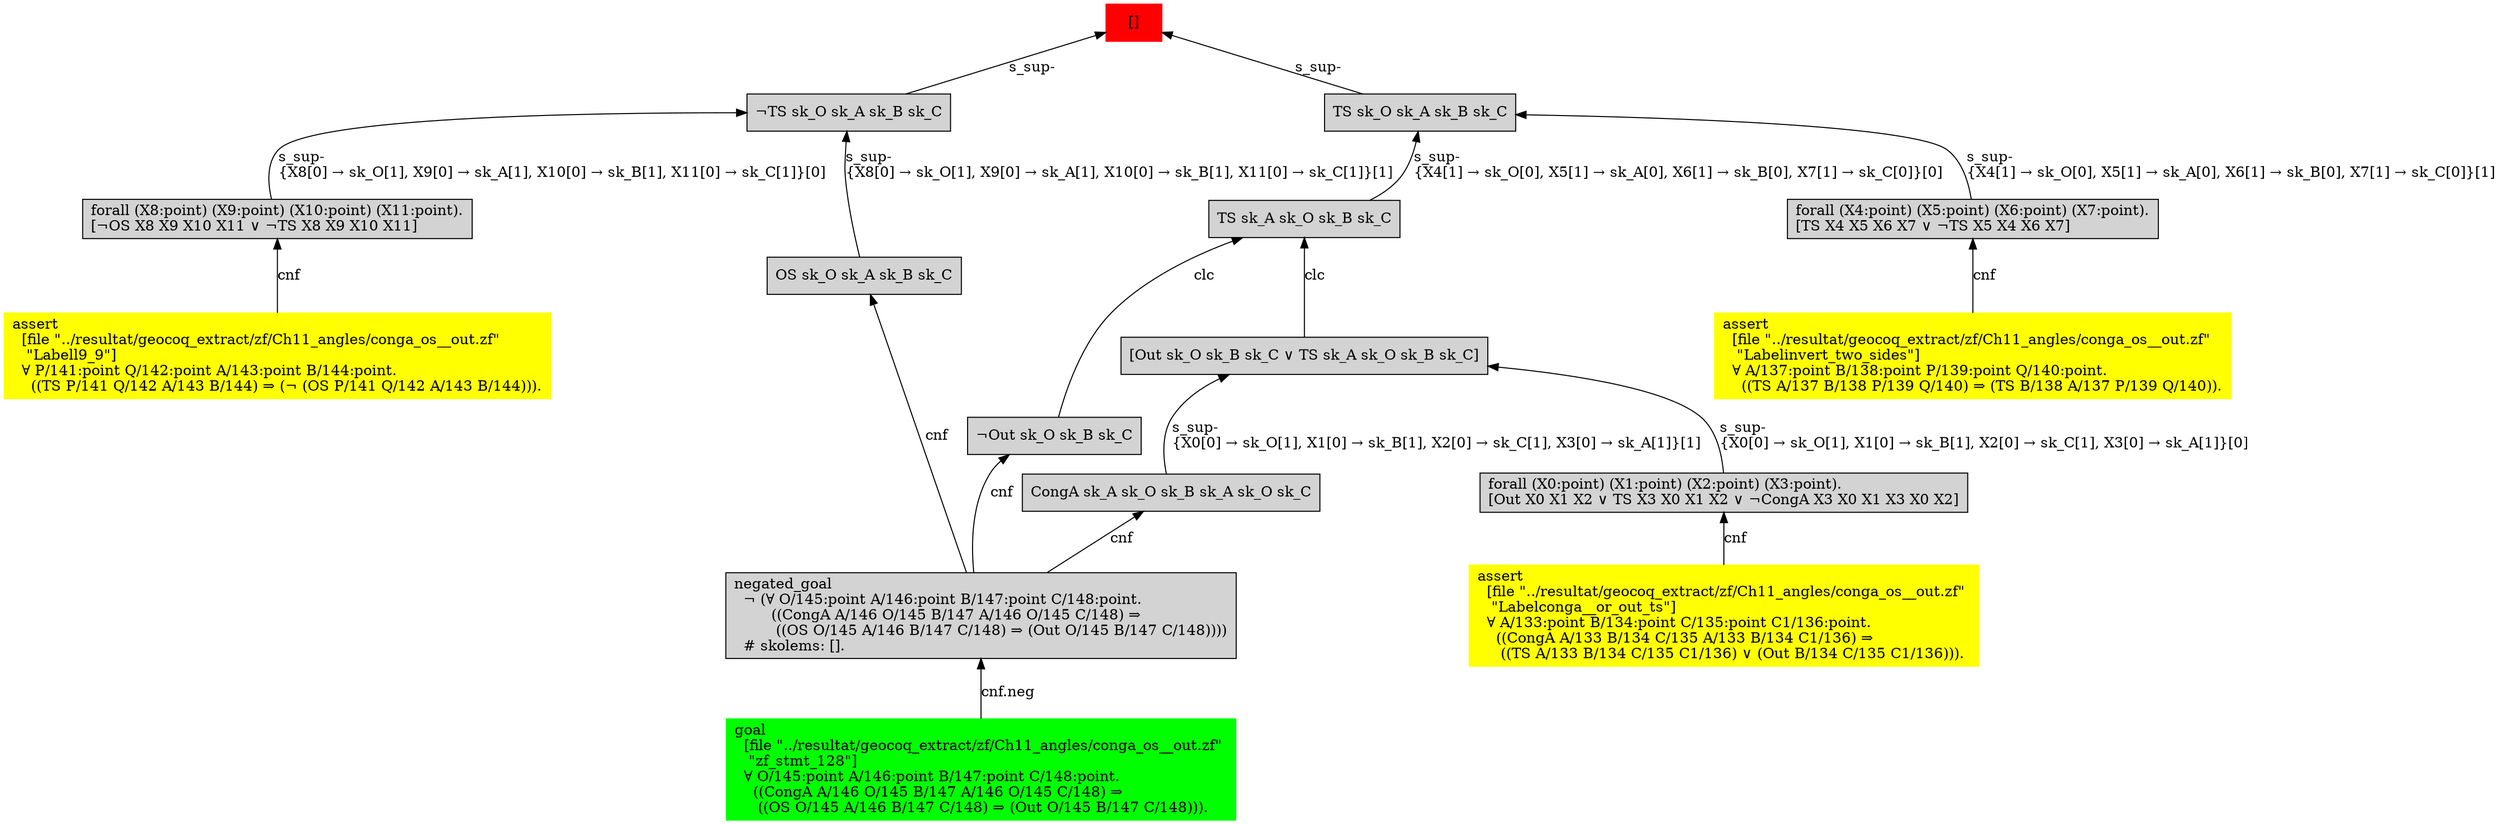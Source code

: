 digraph "unsat_graph" {
  vertex_0 [color=red, label="[]", shape=box, style=filled];
  vertex_0 -> vertex_1 [label="s_sup-\l", dir="back"];
  vertex_1 [shape=box, label="¬TS sk_O sk_A sk_B sk_C\l", style=filled];
  vertex_1 -> vertex_2 [label="s_sup-\l\{X8[0] → sk_O[1], X9[0] → sk_A[1], X10[0] → sk_B[1], X11[0] → sk_C[1]\}[0]\l", dir="back"];
  vertex_2 [shape=box, label="forall (X8:point) (X9:point) (X10:point) (X11:point).\l[¬OS X8 X9 X10 X11 ∨ ¬TS X8 X9 X10 X11]\l", style=filled];
  vertex_2 -> vertex_3 [label="cnf", dir="back"];
  vertex_3 [color=yellow, shape=box, label="assert\l  [file \"../resultat/geocoq_extract/zf/Ch11_angles/conga_os__out.zf\" \l   \"Labell9_9\"]\l  ∀ P/141:point Q/142:point A/143:point B/144:point.\l    ((TS P/141 Q/142 A/143 B/144) ⇒ (¬ (OS P/141 Q/142 A/143 B/144))).\l", style=filled];
  vertex_1 -> vertex_4 [label="s_sup-\l\{X8[0] → sk_O[1], X9[0] → sk_A[1], X10[0] → sk_B[1], X11[0] → sk_C[1]\}[1]\l", dir="back"];
  vertex_4 [shape=box, label="OS sk_O sk_A sk_B sk_C\l", style=filled];
  vertex_4 -> vertex_5 [label="cnf", dir="back"];
  vertex_5 [shape=box, label="negated_goal\l  ¬ (∀ O/145:point A/146:point B/147:point C/148:point.\l        ((CongA A/146 O/145 B/147 A/146 O/145 C/148) ⇒\l         ((OS O/145 A/146 B/147 C/148) ⇒ (Out O/145 B/147 C/148))))\l  # skolems: [].\l", style=filled];
  vertex_5 -> vertex_6 [label="cnf.neg", dir="back"];
  vertex_6 [color=green, shape=box, label="goal\l  [file \"../resultat/geocoq_extract/zf/Ch11_angles/conga_os__out.zf\" \l   \"zf_stmt_128\"]\l  ∀ O/145:point A/146:point B/147:point C/148:point.\l    ((CongA A/146 O/145 B/147 A/146 O/145 C/148) ⇒\l     ((OS O/145 A/146 B/147 C/148) ⇒ (Out O/145 B/147 C/148))).\l", style=filled];
  vertex_0 -> vertex_7 [label="s_sup-\l", dir="back"];
  vertex_7 [shape=box, label="TS sk_O sk_A sk_B sk_C\l", style=filled];
  vertex_7 -> vertex_8 [label="s_sup-\l\{X4[1] → sk_O[0], X5[1] → sk_A[0], X6[1] → sk_B[0], X7[1] → sk_C[0]\}[1]\l", dir="back"];
  vertex_8 [shape=box, label="forall (X4:point) (X5:point) (X6:point) (X7:point).\l[TS X4 X5 X6 X7 ∨ ¬TS X5 X4 X6 X7]\l", style=filled];
  vertex_8 -> vertex_9 [label="cnf", dir="back"];
  vertex_9 [color=yellow, shape=box, label="assert\l  [file \"../resultat/geocoq_extract/zf/Ch11_angles/conga_os__out.zf\" \l   \"Labelinvert_two_sides\"]\l  ∀ A/137:point B/138:point P/139:point Q/140:point.\l    ((TS A/137 B/138 P/139 Q/140) ⇒ (TS B/138 A/137 P/139 Q/140)).\l", style=filled];
  vertex_7 -> vertex_10 [label="s_sup-\l\{X4[1] → sk_O[0], X5[1] → sk_A[0], X6[1] → sk_B[0], X7[1] → sk_C[0]\}[0]\l", dir="back"];
  vertex_10 [shape=box, label="TS sk_A sk_O sk_B sk_C\l", style=filled];
  vertex_10 -> vertex_11 [label="clc", dir="back"];
  vertex_11 [shape=box, label="¬Out sk_O sk_B sk_C\l", style=filled];
  vertex_11 -> vertex_5 [label="cnf", dir="back"];
  vertex_10 -> vertex_12 [label="clc", dir="back"];
  vertex_12 [shape=box, label="[Out sk_O sk_B sk_C ∨ TS sk_A sk_O sk_B sk_C]\l", style=filled];
  vertex_12 -> vertex_13 [label="s_sup-\l\{X0[0] → sk_O[1], X1[0] → sk_B[1], X2[0] → sk_C[1], X3[0] → sk_A[1]\}[0]\l", dir="back"];
  vertex_13 [shape=box, label="forall (X0:point) (X1:point) (X2:point) (X3:point).\l[Out X0 X1 X2 ∨ TS X3 X0 X1 X2 ∨ ¬CongA X3 X0 X1 X3 X0 X2]\l", style=filled];
  vertex_13 -> vertex_14 [label="cnf", dir="back"];
  vertex_14 [color=yellow, shape=box, label="assert\l  [file \"../resultat/geocoq_extract/zf/Ch11_angles/conga_os__out.zf\" \l   \"Labelconga__or_out_ts\"]\l  ∀ A/133:point B/134:point C/135:point C1/136:point.\l    ((CongA A/133 B/134 C/135 A/133 B/134 C1/136) ⇒\l     ((TS A/133 B/134 C/135 C1/136) ∨ (Out B/134 C/135 C1/136))).\l", style=filled];
  vertex_12 -> vertex_15 [label="s_sup-\l\{X0[0] → sk_O[1], X1[0] → sk_B[1], X2[0] → sk_C[1], X3[0] → sk_A[1]\}[1]\l", dir="back"];
  vertex_15 [shape=box, label="CongA sk_A sk_O sk_B sk_A sk_O sk_C\l", style=filled];
  vertex_15 -> vertex_5 [label="cnf", dir="back"];
  }


